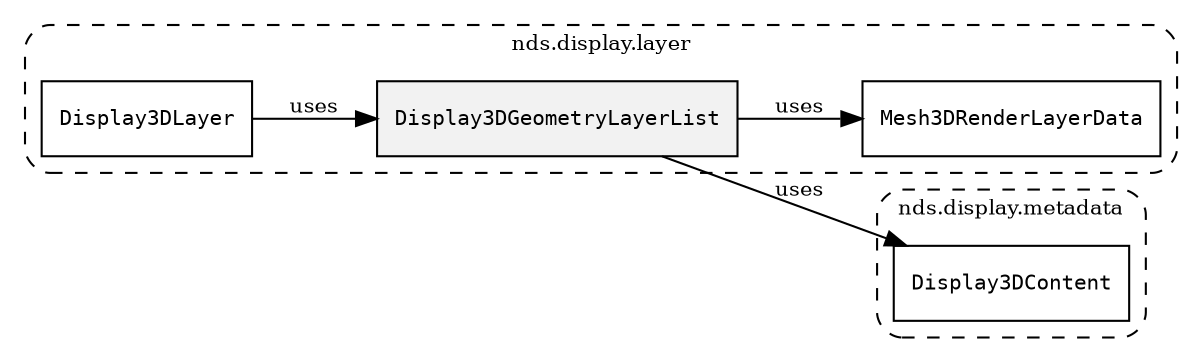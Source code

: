 /**
 * This dot file creates symbol collaboration diagram for Display3DGeometryLayerList.
 */
digraph ZSERIO
{
    node [shape=box, fontsize=10];
    rankdir="LR";
    fontsize=10;
    tooltip="Display3DGeometryLayerList collaboration diagram";

    subgraph "cluster_nds.display.layer"
    {
        style="dashed, rounded";
        label="nds.display.layer";
        tooltip="Package nds.display.layer";
        href="../../../content/packages/nds.display.layer.html#Package-nds-display-layer";
        target="_parent";

        "Display3DGeometryLayerList" [style="filled", fillcolor="#0000000D", target="_parent", label=<<font face="monospace"><table align="center" border="0" cellspacing="0" cellpadding="0"><tr><td href="../../../content/packages/nds.display.layer.html#Structure-Display3DGeometryLayerList" title="Structure defined in nds.display.layer">Display3DGeometryLayerList</td></tr></table></font>>];
        "Mesh3DRenderLayerData" [target="_parent", label=<<font face="monospace"><table align="center" border="0" cellspacing="0" cellpadding="0"><tr><td href="../../../content/packages/nds.display.layer.html#Structure-Mesh3DRenderLayerData" title="Structure defined in nds.display.layer">Mesh3DRenderLayerData</td></tr></table></font>>];
        "Display3DLayer" [target="_parent", label=<<font face="monospace"><table align="center" border="0" cellspacing="0" cellpadding="0"><tr><td href="../../../content/packages/nds.display.layer.html#Structure-Display3DLayer" title="Structure defined in nds.display.layer">Display3DLayer</td></tr></table></font>>];
    }

    subgraph "cluster_nds.display.metadata"
    {
        style="dashed, rounded";
        label="nds.display.metadata";
        tooltip="Package nds.display.metadata";
        href="../../../content/packages/nds.display.metadata.html#Package-nds-display-metadata";
        target="_parent";

        "Display3DContent" [target="_parent", label=<<font face="monospace"><table align="center" border="0" cellspacing="0" cellpadding="0"><tr><td href="../../../content/packages/nds.display.metadata.html#Bitmask-Display3DContent" title="Bitmask defined in nds.display.metadata">Display3DContent</td></tr></table></font>>];
    }

    "Display3DGeometryLayerList" -> "Display3DContent" [label="uses", fontsize=10];
    "Display3DGeometryLayerList" -> "Mesh3DRenderLayerData" [label="uses", fontsize=10];
    "Display3DLayer" -> "Display3DGeometryLayerList" [label="uses", fontsize=10];
}
